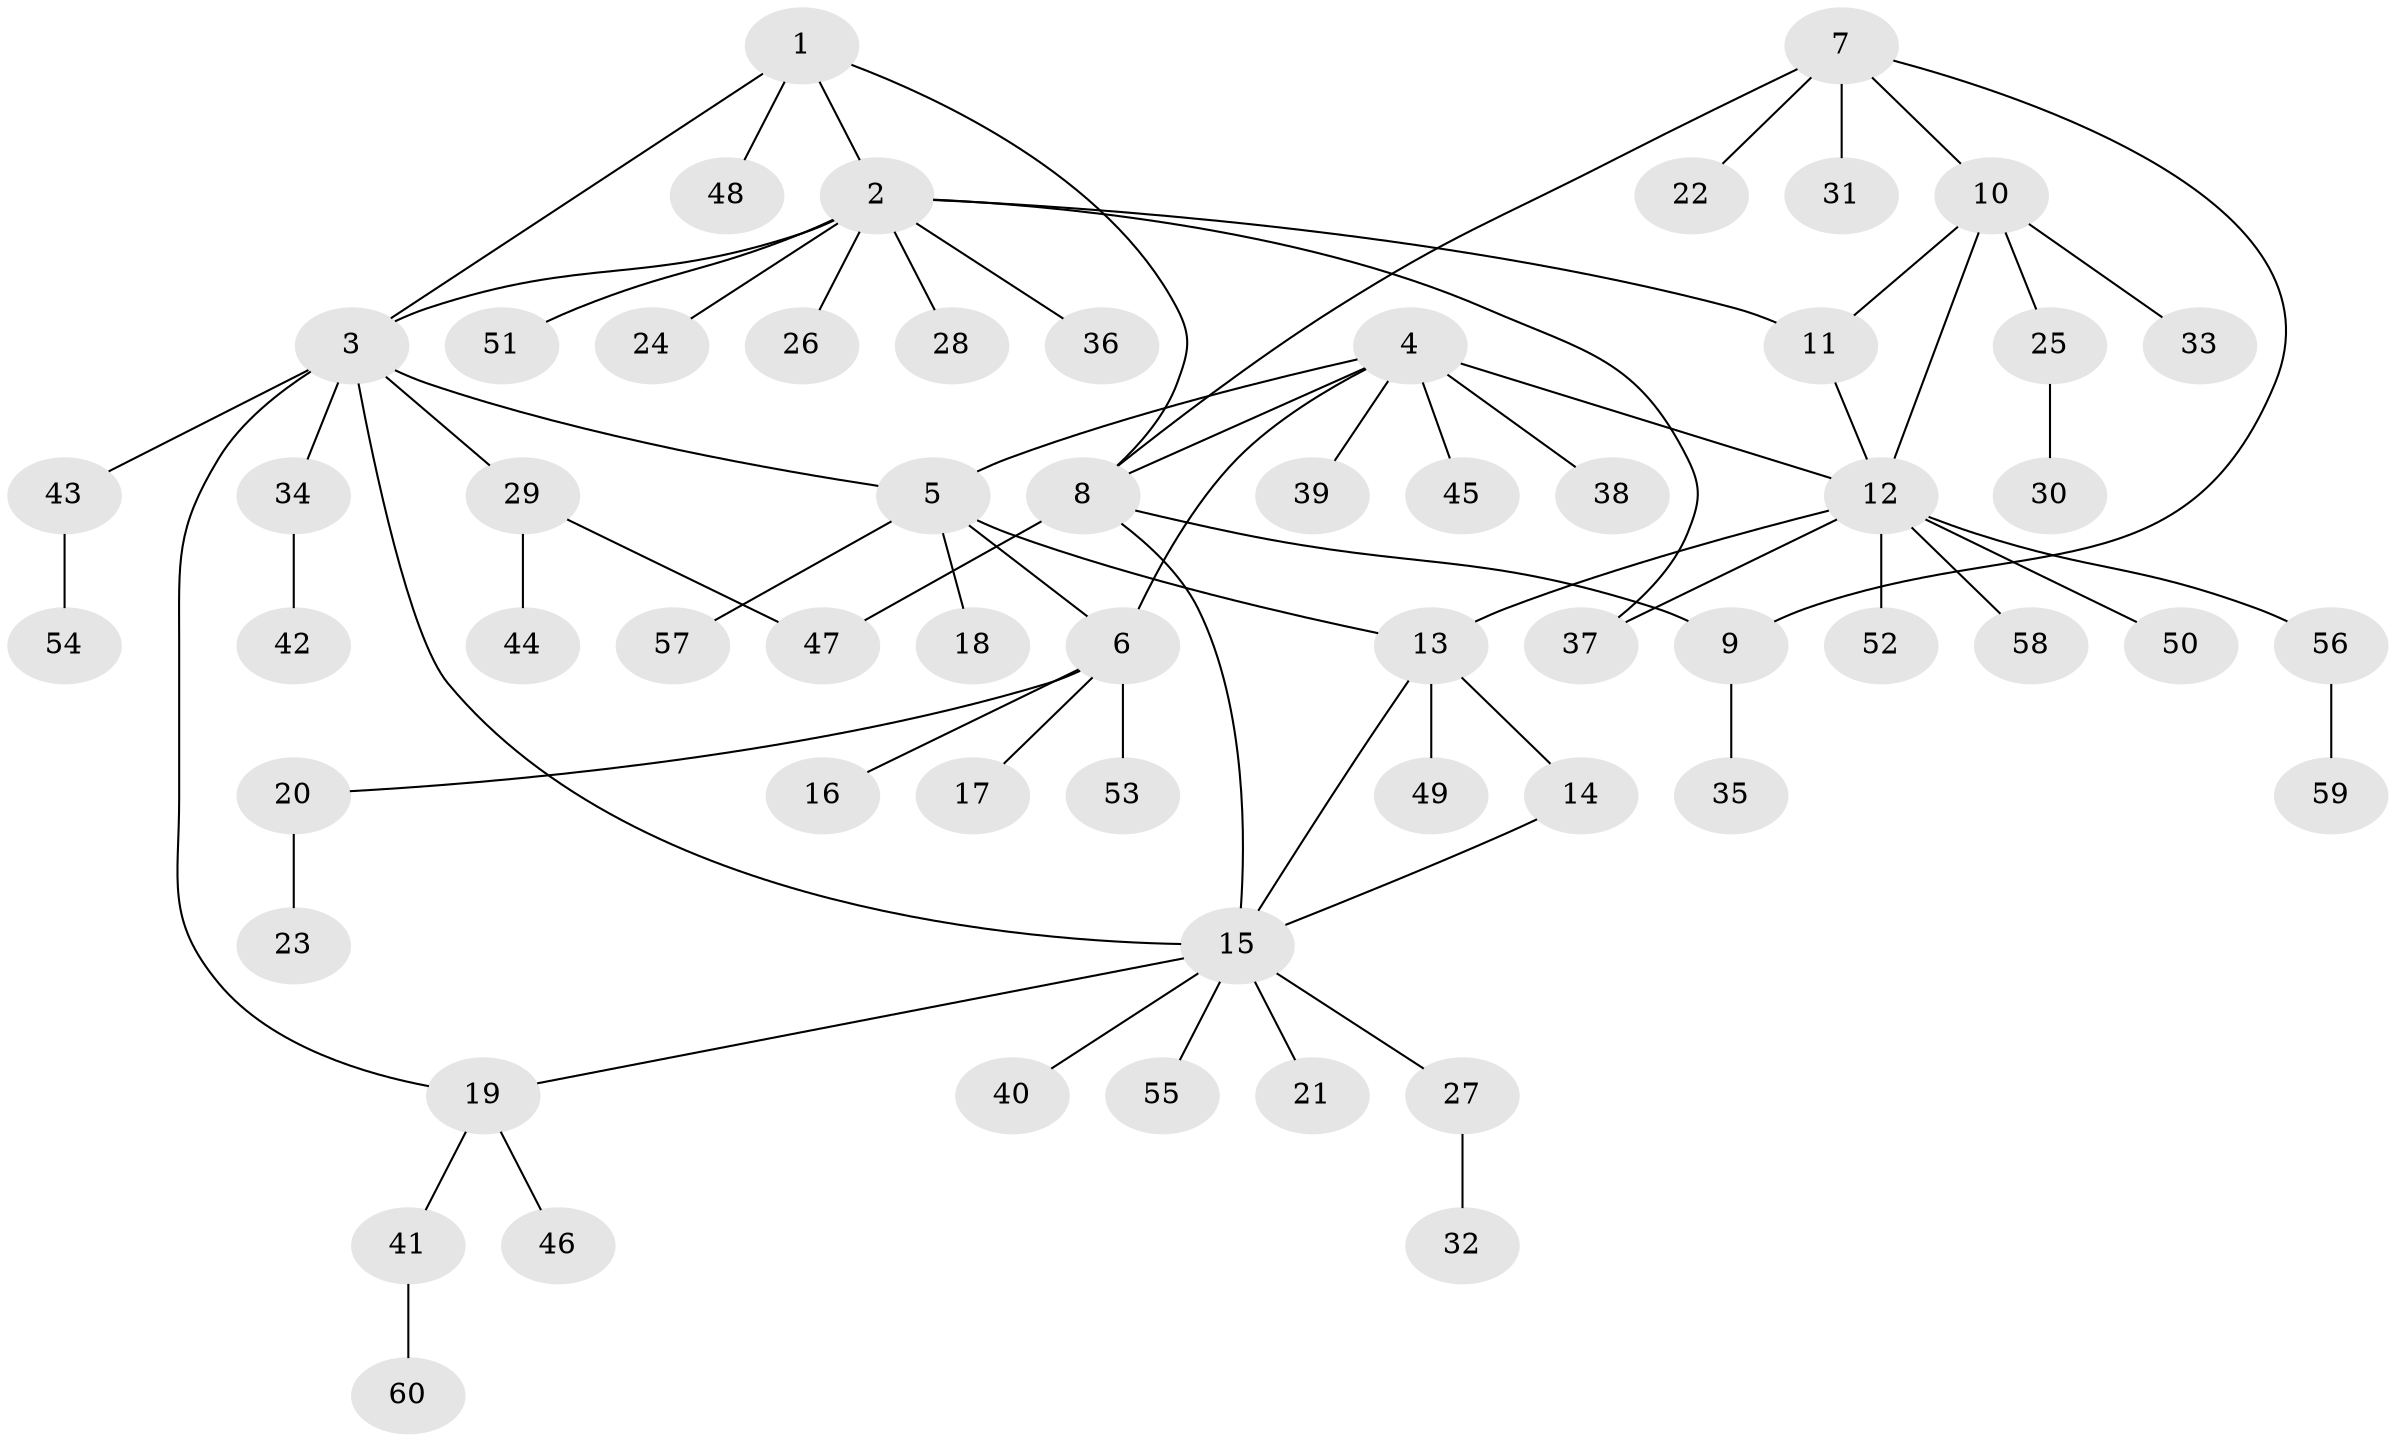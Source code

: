 // coarse degree distribution, {3: 0.047619047619047616, 8: 0.047619047619047616, 9: 0.023809523809523808, 6: 0.047619047619047616, 5: 0.07142857142857142, 4: 0.047619047619047616, 2: 0.07142857142857142, 12: 0.023809523809523808, 1: 0.6190476190476191}
// Generated by graph-tools (version 1.1) at 2025/42/03/06/25 10:42:15]
// undirected, 60 vertices, 73 edges
graph export_dot {
graph [start="1"]
  node [color=gray90,style=filled];
  1;
  2;
  3;
  4;
  5;
  6;
  7;
  8;
  9;
  10;
  11;
  12;
  13;
  14;
  15;
  16;
  17;
  18;
  19;
  20;
  21;
  22;
  23;
  24;
  25;
  26;
  27;
  28;
  29;
  30;
  31;
  32;
  33;
  34;
  35;
  36;
  37;
  38;
  39;
  40;
  41;
  42;
  43;
  44;
  45;
  46;
  47;
  48;
  49;
  50;
  51;
  52;
  53;
  54;
  55;
  56;
  57;
  58;
  59;
  60;
  1 -- 2;
  1 -- 3;
  1 -- 8;
  1 -- 48;
  2 -- 3;
  2 -- 11;
  2 -- 24;
  2 -- 26;
  2 -- 28;
  2 -- 36;
  2 -- 37;
  2 -- 51;
  3 -- 5;
  3 -- 15;
  3 -- 19;
  3 -- 29;
  3 -- 34;
  3 -- 43;
  4 -- 5;
  4 -- 6;
  4 -- 8;
  4 -- 12;
  4 -- 38;
  4 -- 39;
  4 -- 45;
  5 -- 6;
  5 -- 13;
  5 -- 18;
  5 -- 57;
  6 -- 16;
  6 -- 17;
  6 -- 20;
  6 -- 53;
  7 -- 8;
  7 -- 9;
  7 -- 10;
  7 -- 22;
  7 -- 31;
  8 -- 9;
  8 -- 15;
  8 -- 47;
  9 -- 35;
  10 -- 11;
  10 -- 12;
  10 -- 25;
  10 -- 33;
  11 -- 12;
  12 -- 13;
  12 -- 37;
  12 -- 50;
  12 -- 52;
  12 -- 56;
  12 -- 58;
  13 -- 14;
  13 -- 15;
  13 -- 49;
  14 -- 15;
  15 -- 19;
  15 -- 21;
  15 -- 27;
  15 -- 40;
  15 -- 55;
  19 -- 41;
  19 -- 46;
  20 -- 23;
  25 -- 30;
  27 -- 32;
  29 -- 44;
  29 -- 47;
  34 -- 42;
  41 -- 60;
  43 -- 54;
  56 -- 59;
}
